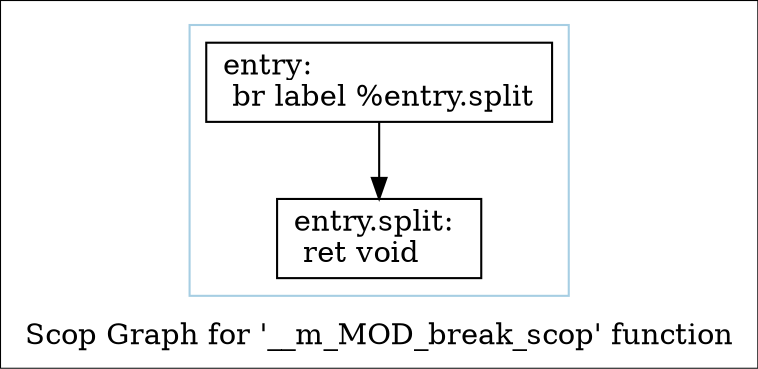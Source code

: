 digraph "Scop Graph for '__m_MOD_break_scop' function" {
	label="Scop Graph for '__m_MOD_break_scop' function";

	Node0xde79f0 [shape=record,label="{entry:\l  br label %entry.split\l}"];
	Node0xde79f0 -> Node0xdea130;
	Node0xdea130 [shape=record,label="{entry.split:                                      \l  ret void\l}"];
	colorscheme = "paired12"
        subgraph cluster_0xf390a0 {
          label = "";
          style = solid;
          color = 1
          Node0xde79f0;
          Node0xdea130;
        }
}

